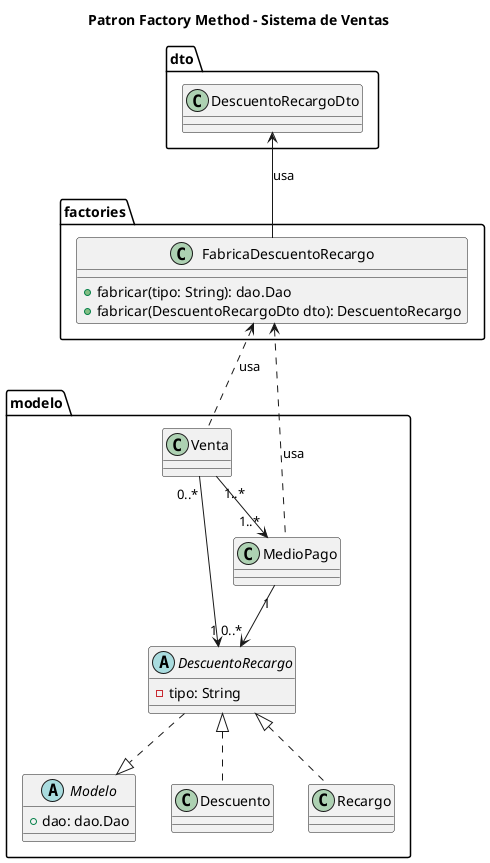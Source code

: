 @startuml
title Patron Factory Method - Sistema de Ventas
package modelo {
  abstract class Modelo {
    +dao: dao.Dao 
  }
  abstract class DescuentoRecargo {
    -tipo: String
  }
  class Descuento
  class Recargo

  class Venta
  class MedioPago

  DescuentoRecargo ..|> Modelo
  DescuentoRecargo <|.. Descuento
  DescuentoRecargo <|.. Recargo
  Venta "1..*" --> "1..*" MedioPago
  Venta "0..*" --> "1" DescuentoRecargo
  MedioPago  "1" --> "0..*" DescuentoRecargo
}

package factories {
  class FabricaDescuentoRecargo {
    +fabricar(tipo: String): dao.Dao
    +fabricar(DescuentoRecargoDto dto): DescuentoRecargo
  }

  FabricaDescuentoRecargo <.. MedioPago : usa
  FabricaDescuentoRecargo <.. Venta : usa
}

package dto{
    class DescuentoRecargoDto
    DescuentoRecargoDto <-- FabricaDescuentoRecargo : usa
}

@enduml